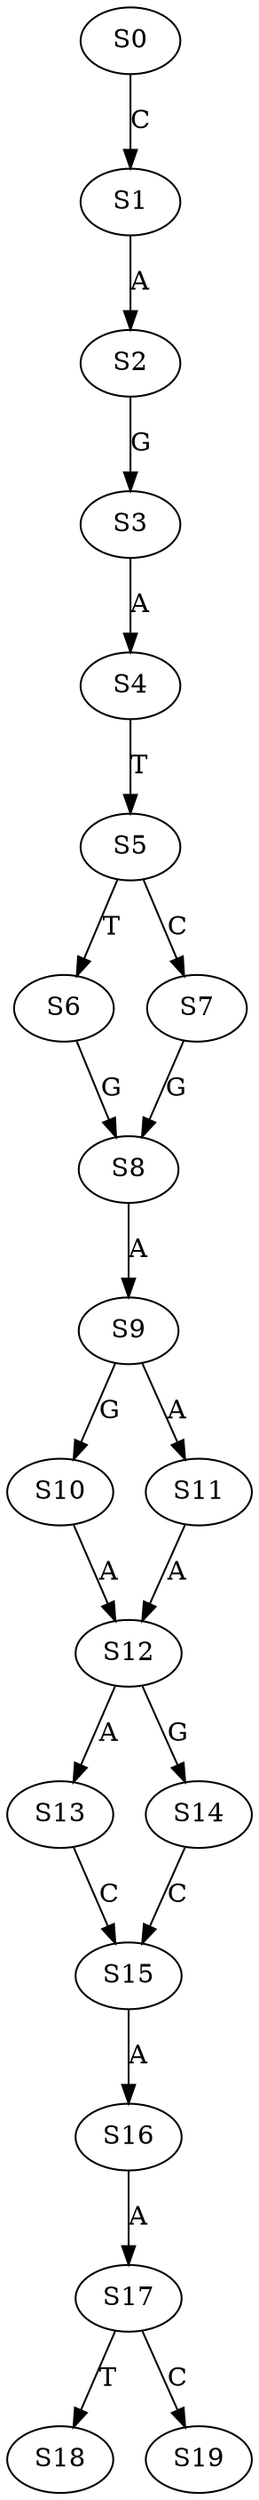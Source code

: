 strict digraph  {
	S0 -> S1 [ label = C ];
	S1 -> S2 [ label = A ];
	S2 -> S3 [ label = G ];
	S3 -> S4 [ label = A ];
	S4 -> S5 [ label = T ];
	S5 -> S6 [ label = T ];
	S5 -> S7 [ label = C ];
	S6 -> S8 [ label = G ];
	S7 -> S8 [ label = G ];
	S8 -> S9 [ label = A ];
	S9 -> S10 [ label = G ];
	S9 -> S11 [ label = A ];
	S10 -> S12 [ label = A ];
	S11 -> S12 [ label = A ];
	S12 -> S13 [ label = A ];
	S12 -> S14 [ label = G ];
	S13 -> S15 [ label = C ];
	S14 -> S15 [ label = C ];
	S15 -> S16 [ label = A ];
	S16 -> S17 [ label = A ];
	S17 -> S18 [ label = T ];
	S17 -> S19 [ label = C ];
}

